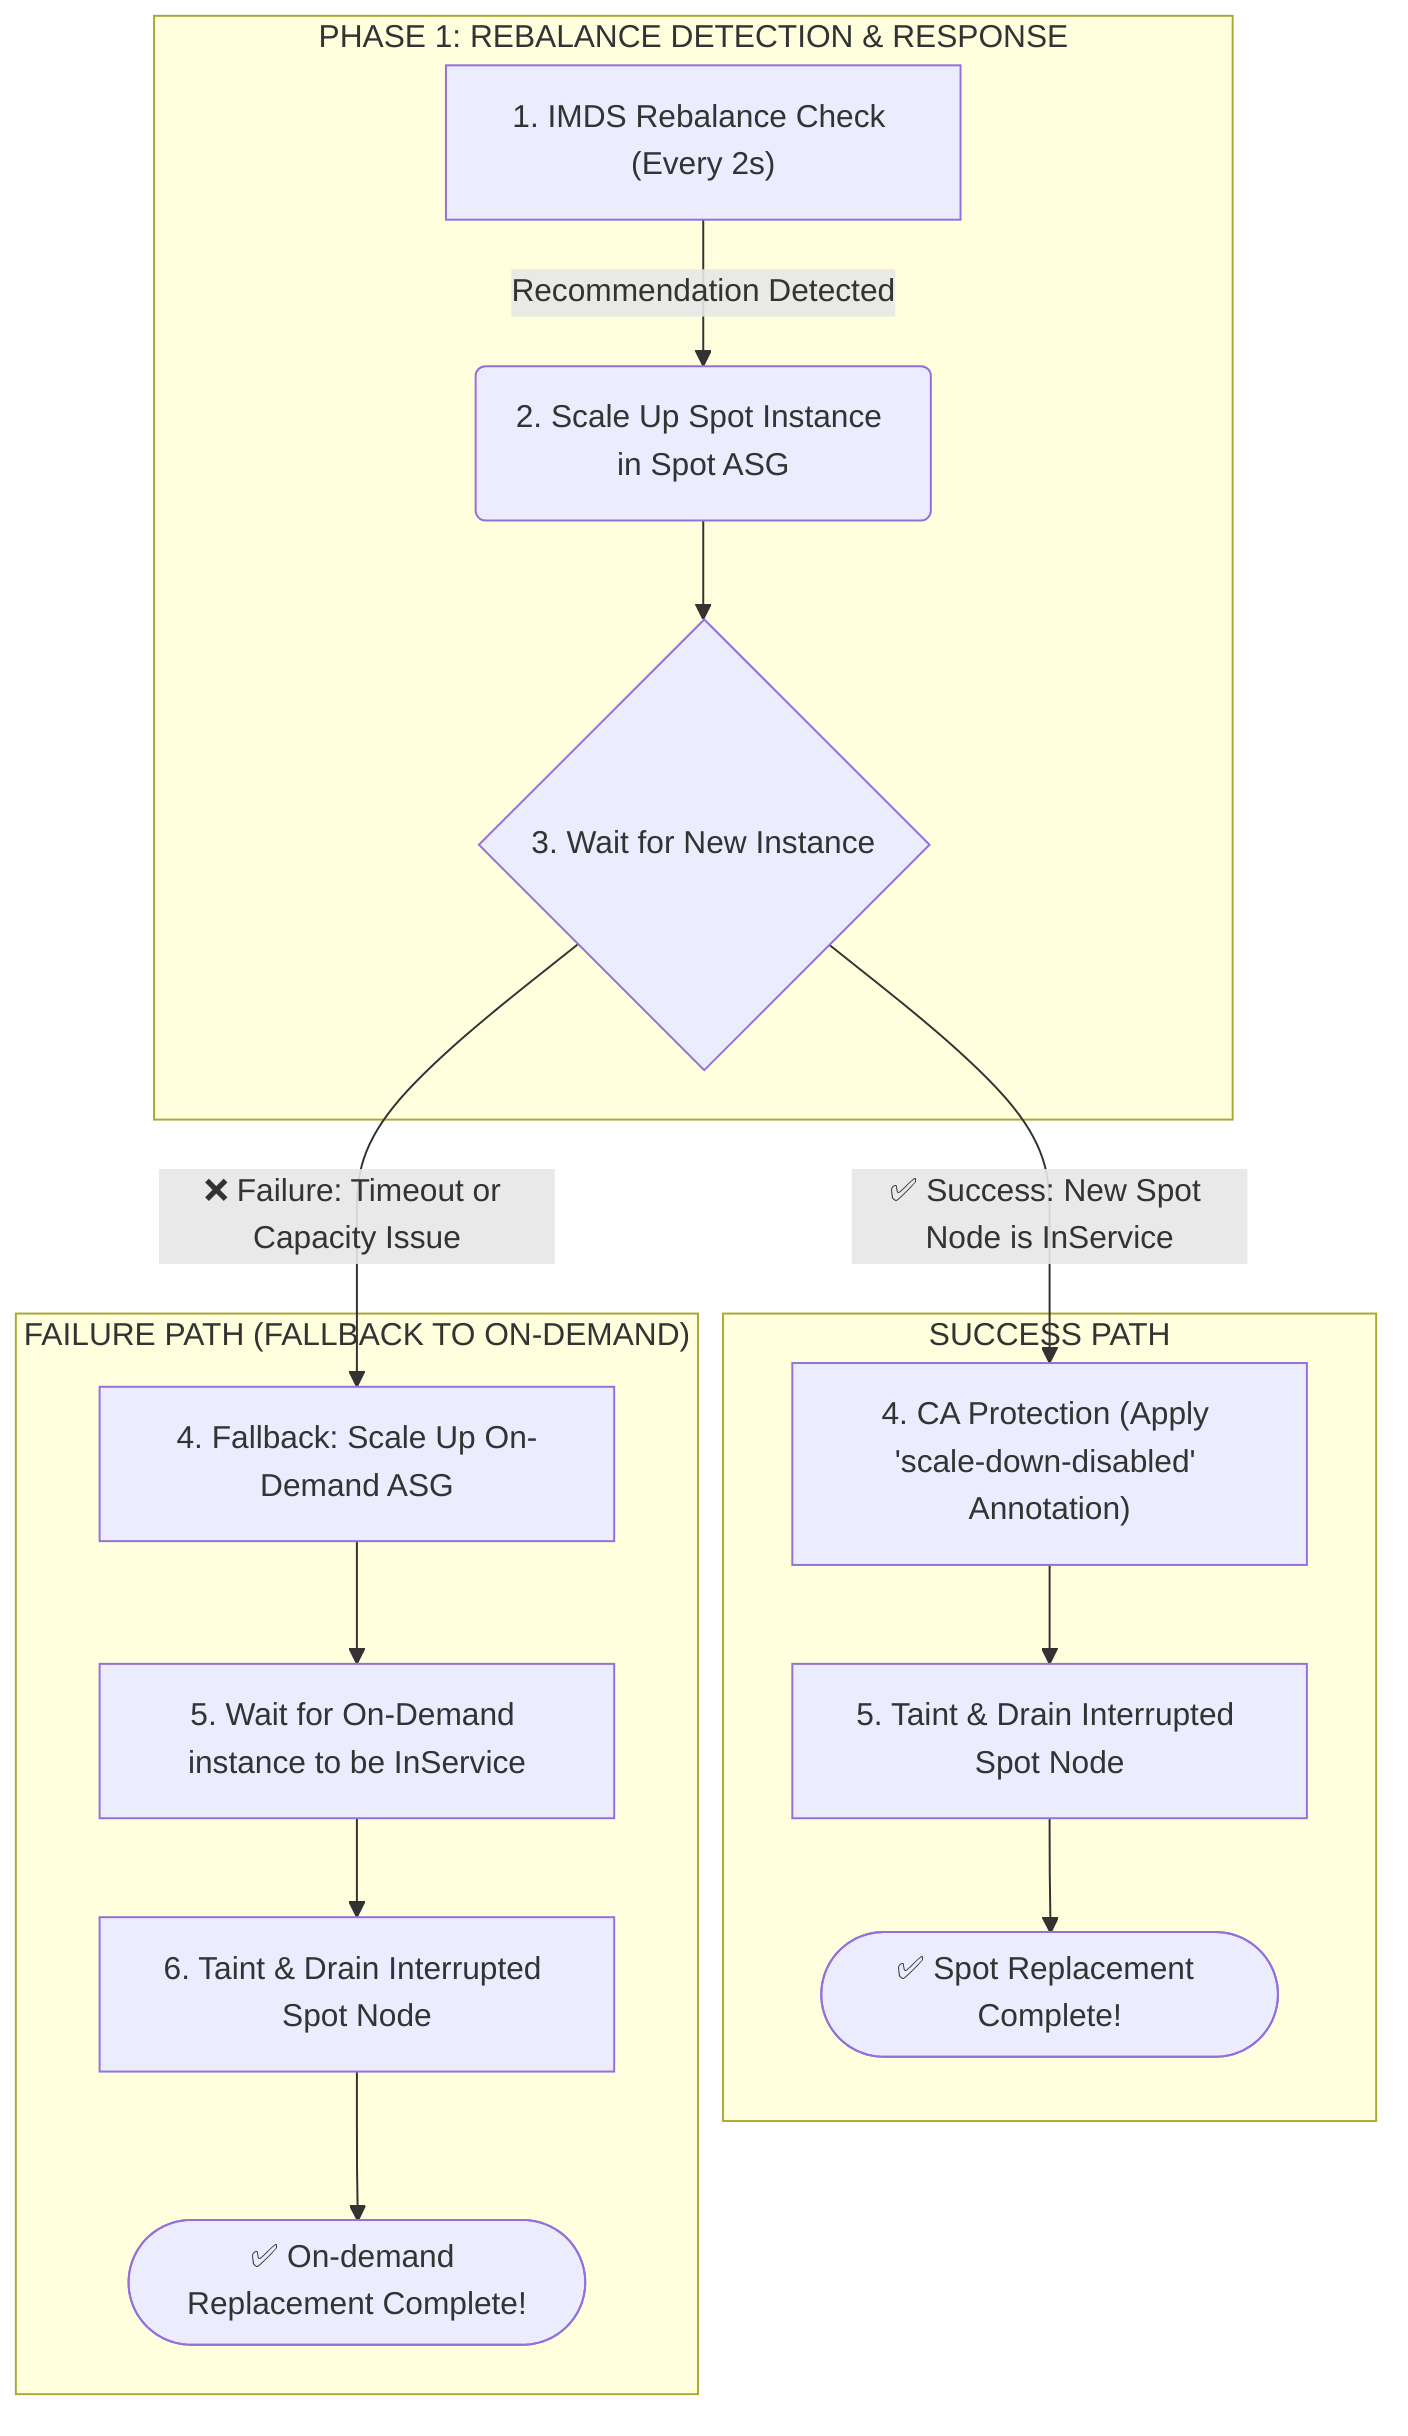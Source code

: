 graph TD
    subgraph "PHASE 1: REBALANCE DETECTION & RESPONSE"
        A["1. IMDS Rebalance Check (Every 2s)"] -->|Recommendation Detected| B(2. Scale Up Spot Instance in Spot ASG);
        B --> C{3. Wait for New Instance};
    end

    C -->|✅ Success: New Spot Node is InService| CA_Protect;
    C -->|❌ Failure: Timeout or Capacity Issue| FailurePath;

    subgraph "SUCCESS PATH"
        CA_Protect["4. CA Protection (Apply 'scale-down-disabled' Annotation)"] --> SpotDrain;
        SpotDrain[5. Taint & Drain Interrupted Spot Node] --> Success_Complete;
        Success_Complete([✅ Spot Replacement Complete!]);
    end

    subgraph "FAILURE PATH (FALLBACK TO ON-DEMAND)"
        FailurePath["4. Fallback: Scale Up On-Demand ASG"] --> WaitInservice;
        WaitInservice["5. Wait for On-Demand instance to be InService"] --> FailurePath_Taint;
        FailurePath_Taint[6. Taint & Drain Interrupted Spot Node] --> Success_Complete_Ondemand;
        Success_Complete_Ondemand([✅ On-demand Replacement Complete!]);
    end